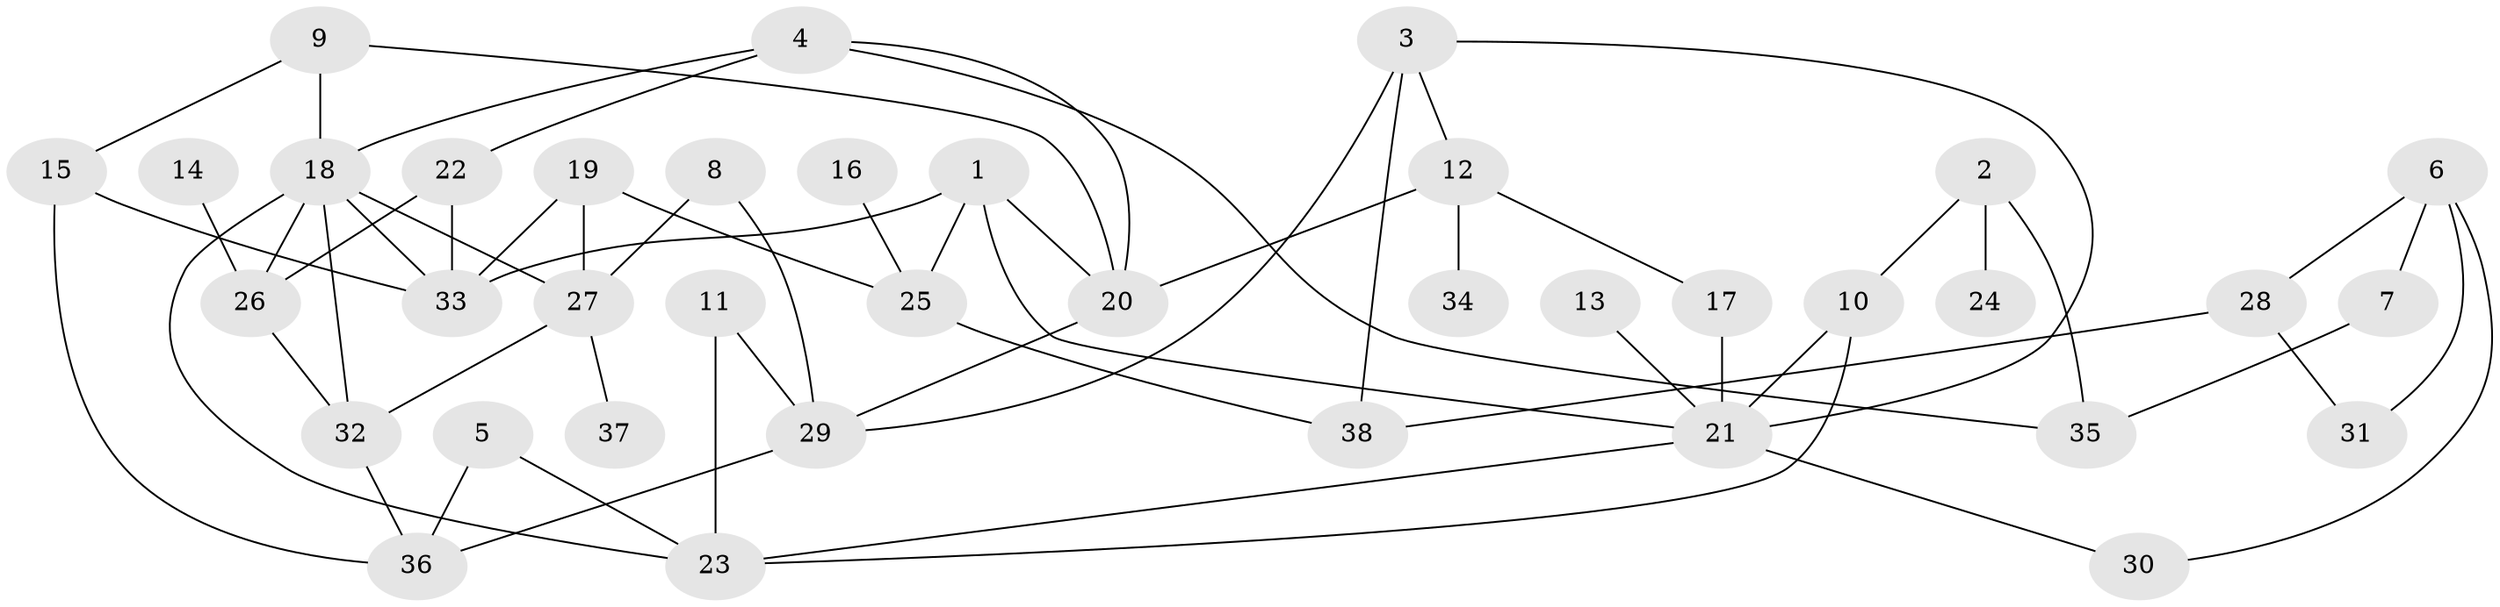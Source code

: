 // original degree distribution, {6: 0.02666666666666667, 3: 0.18666666666666668, 9: 0.013333333333333334, 1: 0.29333333333333333, 4: 0.12, 8: 0.013333333333333334, 2: 0.28, 7: 0.013333333333333334, 5: 0.05333333333333334}
// Generated by graph-tools (version 1.1) at 2025/36/03/04/25 23:36:05]
// undirected, 38 vertices, 61 edges
graph export_dot {
  node [color=gray90,style=filled];
  1;
  2;
  3;
  4;
  5;
  6;
  7;
  8;
  9;
  10;
  11;
  12;
  13;
  14;
  15;
  16;
  17;
  18;
  19;
  20;
  21;
  22;
  23;
  24;
  25;
  26;
  27;
  28;
  29;
  30;
  31;
  32;
  33;
  34;
  35;
  36;
  37;
  38;
  1 -- 20 [weight=1.0];
  1 -- 21 [weight=1.0];
  1 -- 25 [weight=1.0];
  1 -- 33 [weight=1.0];
  2 -- 10 [weight=1.0];
  2 -- 24 [weight=1.0];
  2 -- 35 [weight=1.0];
  3 -- 12 [weight=1.0];
  3 -- 21 [weight=1.0];
  3 -- 29 [weight=1.0];
  3 -- 38 [weight=1.0];
  4 -- 18 [weight=1.0];
  4 -- 20 [weight=1.0];
  4 -- 22 [weight=1.0];
  4 -- 35 [weight=1.0];
  5 -- 23 [weight=1.0];
  5 -- 36 [weight=1.0];
  6 -- 7 [weight=1.0];
  6 -- 28 [weight=1.0];
  6 -- 30 [weight=1.0];
  6 -- 31 [weight=1.0];
  7 -- 35 [weight=1.0];
  8 -- 27 [weight=1.0];
  8 -- 29 [weight=1.0];
  9 -- 15 [weight=1.0];
  9 -- 18 [weight=1.0];
  9 -- 20 [weight=1.0];
  10 -- 21 [weight=1.0];
  10 -- 23 [weight=1.0];
  11 -- 23 [weight=1.0];
  11 -- 29 [weight=1.0];
  12 -- 17 [weight=1.0];
  12 -- 20 [weight=1.0];
  12 -- 34 [weight=1.0];
  13 -- 21 [weight=1.0];
  14 -- 26 [weight=1.0];
  15 -- 33 [weight=1.0];
  15 -- 36 [weight=1.0];
  16 -- 25 [weight=1.0];
  17 -- 21 [weight=1.0];
  18 -- 23 [weight=1.0];
  18 -- 26 [weight=1.0];
  18 -- 27 [weight=1.0];
  18 -- 32 [weight=1.0];
  18 -- 33 [weight=1.0];
  19 -- 25 [weight=1.0];
  19 -- 27 [weight=1.0];
  19 -- 33 [weight=1.0];
  20 -- 29 [weight=1.0];
  21 -- 23 [weight=1.0];
  21 -- 30 [weight=1.0];
  22 -- 26 [weight=1.0];
  22 -- 33 [weight=1.0];
  25 -- 38 [weight=1.0];
  26 -- 32 [weight=1.0];
  27 -- 32 [weight=1.0];
  27 -- 37 [weight=1.0];
  28 -- 31 [weight=1.0];
  28 -- 38 [weight=1.0];
  29 -- 36 [weight=1.0];
  32 -- 36 [weight=1.0];
}

